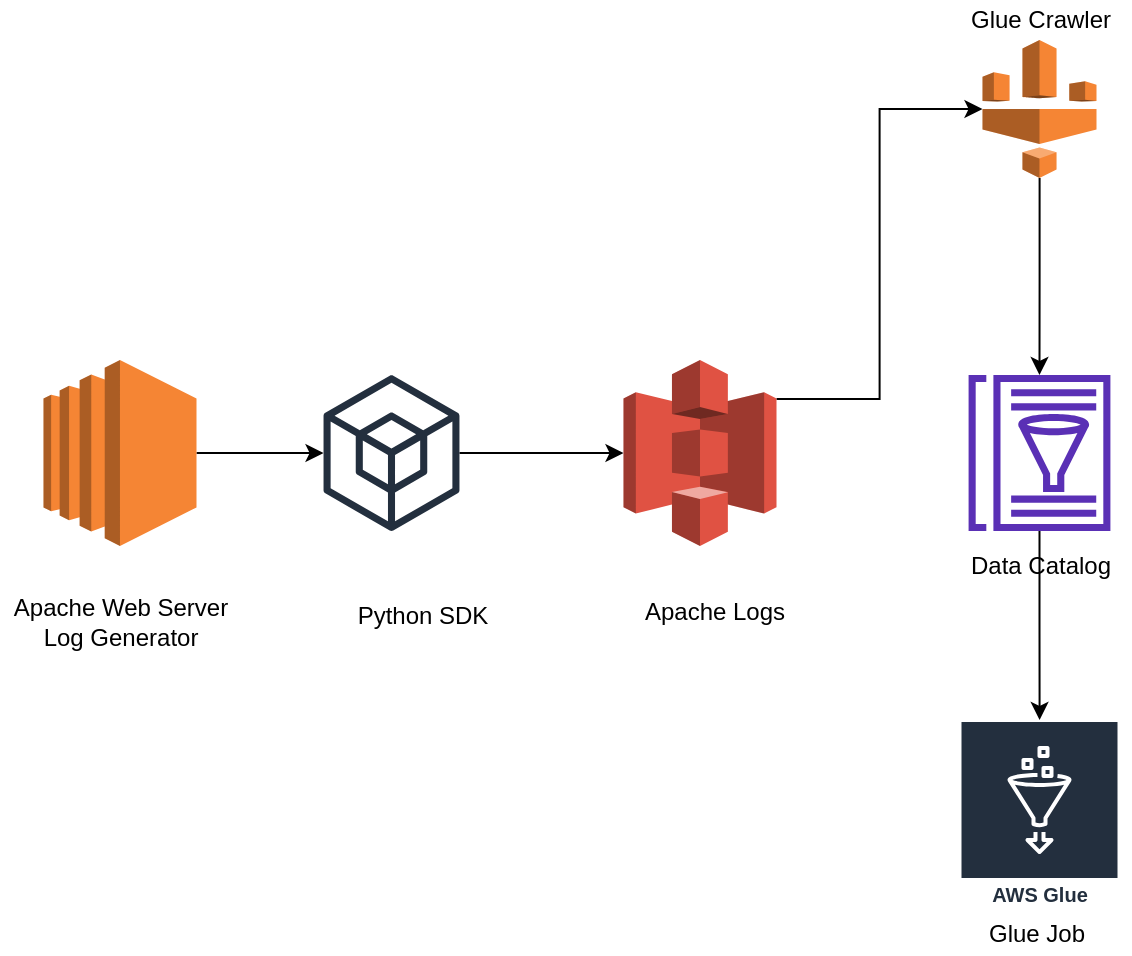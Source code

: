 <mxfile version="12.4.2" type="github" pages="1">
  <diagram id="vCACkUvd8OArtxGlmEOk" name="Page-1">
    <mxGraphModel dx="1773" dy="494" grid="1" gridSize="10" guides="1" tooltips="1" connect="1" arrows="1" fold="1" page="1" pageScale="1" pageWidth="827" pageHeight="1169" math="0" shadow="0">
      <root>
        <mxCell id="0"/>
        <mxCell id="1" parent="0"/>
        <mxCell id="HFsYjO0lp9-rUQ02cceD-2" style="edgeStyle=orthogonalEdgeStyle;rounded=0;orthogonalLoop=1;jettySize=auto;html=1;exitX=1;exitY=0.5;exitDx=0;exitDy=0;exitPerimeter=0;" edge="1" parent="1" source="7QAenssFYoGK3HLZhMAH-1" target="HFsYjO0lp9-rUQ02cceD-1">
          <mxGeometry relative="1" as="geometry"/>
        </mxCell>
        <mxCell id="7QAenssFYoGK3HLZhMAH-1" value="" style="outlineConnect=0;dashed=0;verticalLabelPosition=bottom;verticalAlign=top;align=center;html=1;shape=mxgraph.aws3.ec2;fillColor=#F58534;gradientColor=none;" parent="1" vertex="1">
          <mxGeometry x="1.75" y="200" width="76.5" height="93" as="geometry"/>
        </mxCell>
        <mxCell id="7QAenssFYoGK3HLZhMAH-2" value="Apache Web Server&lt;br&gt;Log Generator" style="text;html=1;align=center;verticalAlign=middle;resizable=0;points=[];;autosize=1;" parent="1" vertex="1">
          <mxGeometry x="-20" y="316" width="120" height="30" as="geometry"/>
        </mxCell>
        <mxCell id="HFsYjO0lp9-rUQ02cceD-4" style="edgeStyle=orthogonalEdgeStyle;rounded=0;orthogonalLoop=1;jettySize=auto;html=1;" edge="1" parent="1" source="HFsYjO0lp9-rUQ02cceD-1" target="HFsYjO0lp9-rUQ02cceD-3">
          <mxGeometry relative="1" as="geometry"/>
        </mxCell>
        <mxCell id="HFsYjO0lp9-rUQ02cceD-1" value="" style="outlineConnect=0;fontColor=#232F3E;gradientColor=none;fillColor=#232F3E;strokeColor=none;dashed=0;verticalLabelPosition=bottom;verticalAlign=top;align=center;html=1;fontSize=12;fontStyle=0;aspect=fixed;pointerEvents=1;shape=mxgraph.aws4.external_sdk;" vertex="1" parent="1">
          <mxGeometry x="141.75" y="207.5" width="68" height="78" as="geometry"/>
        </mxCell>
        <mxCell id="HFsYjO0lp9-rUQ02cceD-9" style="edgeStyle=orthogonalEdgeStyle;rounded=0;orthogonalLoop=1;jettySize=auto;html=1;exitX=1;exitY=0.21;exitDx=0;exitDy=0;exitPerimeter=0;entryX=0;entryY=0.5;entryDx=0;entryDy=0;entryPerimeter=0;" edge="1" parent="1" source="HFsYjO0lp9-rUQ02cceD-3" target="HFsYjO0lp9-rUQ02cceD-7">
          <mxGeometry relative="1" as="geometry"/>
        </mxCell>
        <mxCell id="HFsYjO0lp9-rUQ02cceD-3" value="" style="outlineConnect=0;dashed=0;verticalLabelPosition=bottom;verticalAlign=top;align=center;html=1;shape=mxgraph.aws3.s3;fillColor=#E05243;gradientColor=none;" vertex="1" parent="1">
          <mxGeometry x="291.75" y="200" width="76.5" height="93" as="geometry"/>
        </mxCell>
        <mxCell id="HFsYjO0lp9-rUQ02cceD-5" value="Python SDK" style="text;html=1;align=center;verticalAlign=middle;resizable=0;points=[];;autosize=1;" vertex="1" parent="1">
          <mxGeometry x="150.75" y="318" width="80" height="20" as="geometry"/>
        </mxCell>
        <mxCell id="HFsYjO0lp9-rUQ02cceD-6" value="Apache Logs" style="text;html=1;align=center;verticalAlign=middle;resizable=0;points=[];;autosize=1;" vertex="1" parent="1">
          <mxGeometry x="291.75" y="316" width="90" height="20" as="geometry"/>
        </mxCell>
        <mxCell id="HFsYjO0lp9-rUQ02cceD-12" style="edgeStyle=orthogonalEdgeStyle;rounded=0;orthogonalLoop=1;jettySize=auto;html=1;" edge="1" parent="1" source="HFsYjO0lp9-rUQ02cceD-7" target="HFsYjO0lp9-rUQ02cceD-10">
          <mxGeometry relative="1" as="geometry"/>
        </mxCell>
        <mxCell id="HFsYjO0lp9-rUQ02cceD-7" value="" style="outlineConnect=0;dashed=0;verticalLabelPosition=bottom;verticalAlign=top;align=center;html=1;shape=mxgraph.aws3.glue;fillColor=#F58534;gradientColor=none;" vertex="1" parent="1">
          <mxGeometry x="471.25" y="40" width="57" height="69" as="geometry"/>
        </mxCell>
        <mxCell id="HFsYjO0lp9-rUQ02cceD-8" value="Glue Crawler" style="text;html=1;align=center;verticalAlign=middle;resizable=0;points=[];;autosize=1;" vertex="1" parent="1">
          <mxGeometry x="454.75" y="20" width="90" height="20" as="geometry"/>
        </mxCell>
        <mxCell id="HFsYjO0lp9-rUQ02cceD-15" style="edgeStyle=orthogonalEdgeStyle;rounded=0;orthogonalLoop=1;jettySize=auto;html=1;" edge="1" parent="1" source="HFsYjO0lp9-rUQ02cceD-10" target="HFsYjO0lp9-rUQ02cceD-13">
          <mxGeometry relative="1" as="geometry"/>
        </mxCell>
        <mxCell id="HFsYjO0lp9-rUQ02cceD-10" value="" style="outlineConnect=0;fontColor=#232F3E;gradientColor=none;fillColor=#5A30B5;strokeColor=none;dashed=0;verticalLabelPosition=bottom;verticalAlign=top;align=center;html=1;fontSize=12;fontStyle=0;aspect=fixed;pointerEvents=1;shape=mxgraph.aws4.glue_data_catalog;" vertex="1" parent="1">
          <mxGeometry x="463.75" y="207.5" width="72" height="78" as="geometry"/>
        </mxCell>
        <mxCell id="HFsYjO0lp9-rUQ02cceD-11" value="Data Catalog" style="text;html=1;align=center;verticalAlign=middle;resizable=0;points=[];;autosize=1;" vertex="1" parent="1">
          <mxGeometry x="454.75" y="293" width="90" height="20" as="geometry"/>
        </mxCell>
        <mxCell id="HFsYjO0lp9-rUQ02cceD-13" value="AWS Glue" style="outlineConnect=0;fontColor=#232F3E;gradientColor=none;strokeColor=#ffffff;fillColor=#232F3E;dashed=0;verticalLabelPosition=middle;verticalAlign=bottom;align=center;html=1;whiteSpace=wrap;fontSize=10;fontStyle=1;spacing=3;shape=mxgraph.aws4.productIcon;prIcon=mxgraph.aws4.glue;" vertex="1" parent="1">
          <mxGeometry x="459.75" y="380" width="80" height="97" as="geometry"/>
        </mxCell>
        <mxCell id="HFsYjO0lp9-rUQ02cceD-14" value="Glue Job" style="text;html=1;align=center;verticalAlign=middle;resizable=0;points=[];;autosize=1;" vertex="1" parent="1">
          <mxGeometry x="468.25" y="477" width="60" height="20" as="geometry"/>
        </mxCell>
      </root>
    </mxGraphModel>
  </diagram>
</mxfile>
